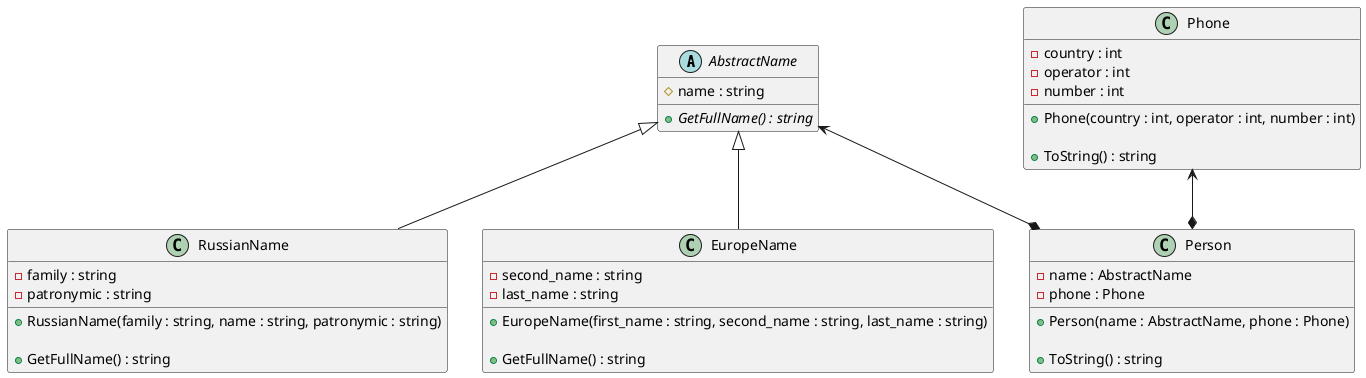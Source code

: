 @startuml

abstract class AbstractName {
# name : string

+ {abstract} GetFullName() : string
}

AbstractName <|-- RussianName
class RussianName {
- family : string
- patronymic : string

+ RussianName(family : string, name : string, patronymic : string)

+ GetFullName() : string
}

AbstractName <|-- EuropeName
class EuropeName {
- second_name : string
- last_name : string

+ EuropeName(first_name : string, second_name : string, last_name : string)

+ GetFullName() : string
}

class Phone {
- country : int
- operator : int
- number : int

+ Phone(country : int, operator : int, number : int)

+ ToString() : string
}

AbstractName <--* Person
Phone <--* Person
class Person {
- name : AbstractName
- phone : Phone

+ Person(name : AbstractName, phone : Phone)

+ ToString() : string
}

@enduml